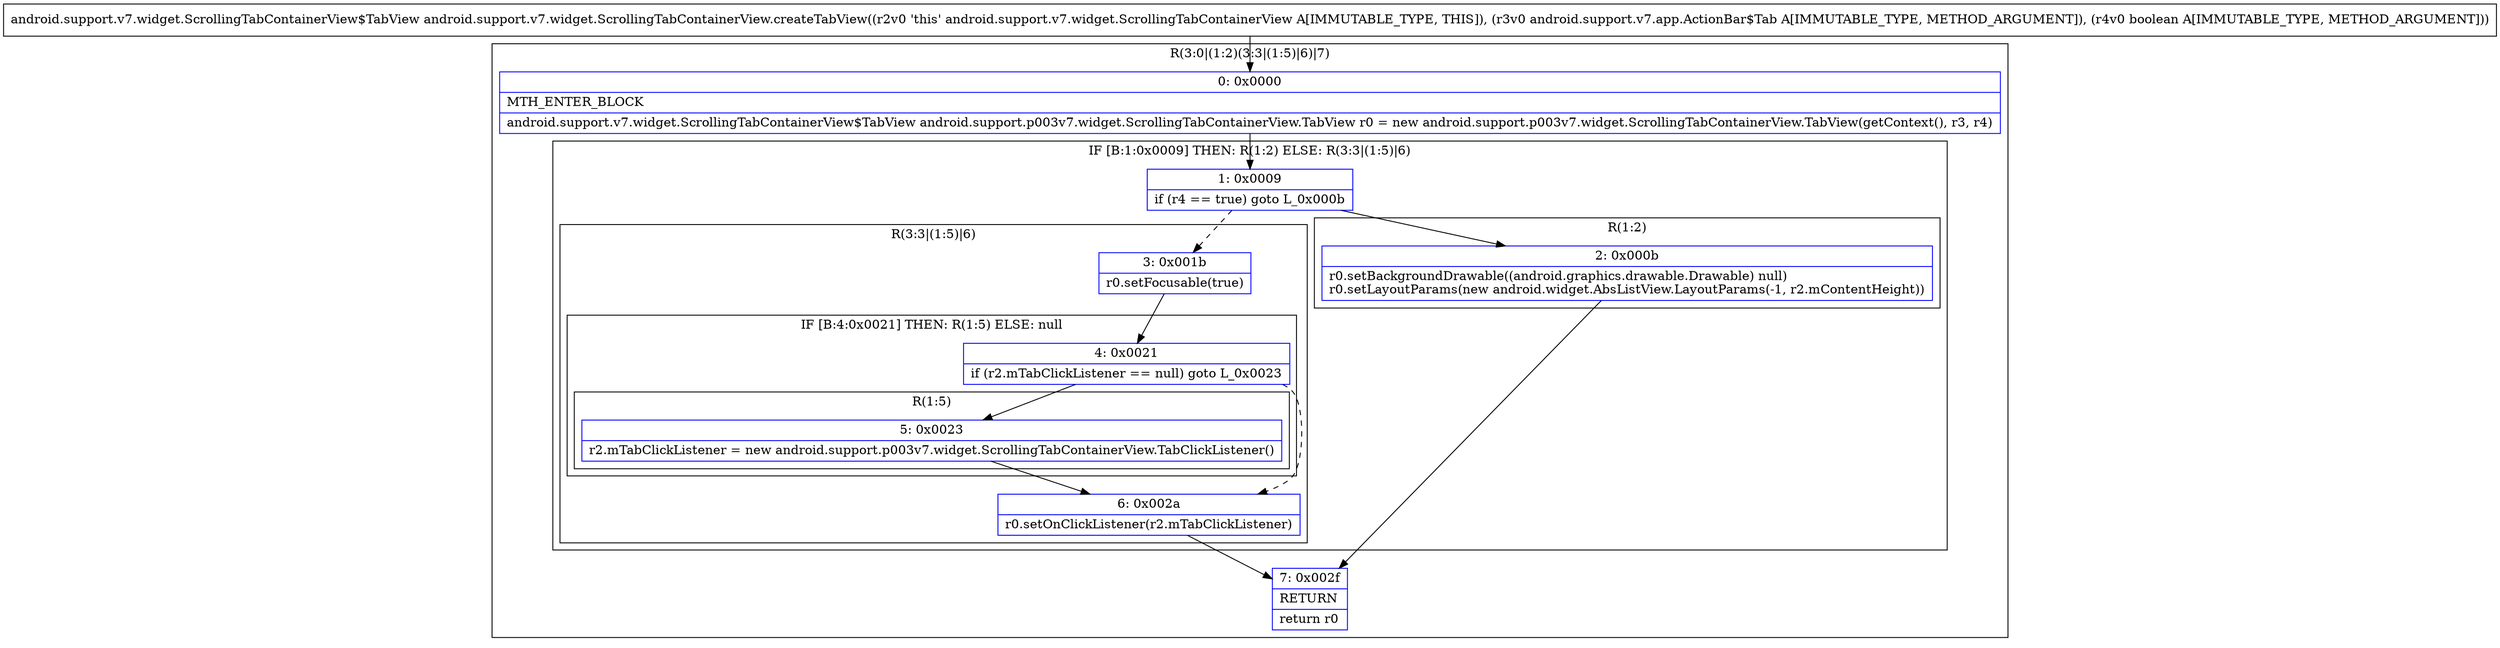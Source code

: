 digraph "CFG forandroid.support.v7.widget.ScrollingTabContainerView.createTabView(Landroid\/support\/v7\/app\/ActionBar$Tab;Z)Landroid\/support\/v7\/widget\/ScrollingTabContainerView$TabView;" {
subgraph cluster_Region_1017977249 {
label = "R(3:0|(1:2)(3:3|(1:5)|6)|7)";
node [shape=record,color=blue];
Node_0 [shape=record,label="{0\:\ 0x0000|MTH_ENTER_BLOCK\l|android.support.v7.widget.ScrollingTabContainerView$TabView android.support.p003v7.widget.ScrollingTabContainerView.TabView r0 = new android.support.p003v7.widget.ScrollingTabContainerView.TabView(getContext(), r3, r4)\l}"];
subgraph cluster_IfRegion_573956294 {
label = "IF [B:1:0x0009] THEN: R(1:2) ELSE: R(3:3|(1:5)|6)";
node [shape=record,color=blue];
Node_1 [shape=record,label="{1\:\ 0x0009|if (r4 == true) goto L_0x000b\l}"];
subgraph cluster_Region_456997540 {
label = "R(1:2)";
node [shape=record,color=blue];
Node_2 [shape=record,label="{2\:\ 0x000b|r0.setBackgroundDrawable((android.graphics.drawable.Drawable) null)\lr0.setLayoutParams(new android.widget.AbsListView.LayoutParams(\-1, r2.mContentHeight))\l}"];
}
subgraph cluster_Region_1761580169 {
label = "R(3:3|(1:5)|6)";
node [shape=record,color=blue];
Node_3 [shape=record,label="{3\:\ 0x001b|r0.setFocusable(true)\l}"];
subgraph cluster_IfRegion_703269172 {
label = "IF [B:4:0x0021] THEN: R(1:5) ELSE: null";
node [shape=record,color=blue];
Node_4 [shape=record,label="{4\:\ 0x0021|if (r2.mTabClickListener == null) goto L_0x0023\l}"];
subgraph cluster_Region_763221407 {
label = "R(1:5)";
node [shape=record,color=blue];
Node_5 [shape=record,label="{5\:\ 0x0023|r2.mTabClickListener = new android.support.p003v7.widget.ScrollingTabContainerView.TabClickListener()\l}"];
}
}
Node_6 [shape=record,label="{6\:\ 0x002a|r0.setOnClickListener(r2.mTabClickListener)\l}"];
}
}
Node_7 [shape=record,label="{7\:\ 0x002f|RETURN\l|return r0\l}"];
}
MethodNode[shape=record,label="{android.support.v7.widget.ScrollingTabContainerView$TabView android.support.v7.widget.ScrollingTabContainerView.createTabView((r2v0 'this' android.support.v7.widget.ScrollingTabContainerView A[IMMUTABLE_TYPE, THIS]), (r3v0 android.support.v7.app.ActionBar$Tab A[IMMUTABLE_TYPE, METHOD_ARGUMENT]), (r4v0 boolean A[IMMUTABLE_TYPE, METHOD_ARGUMENT])) }"];
MethodNode -> Node_0;
Node_0 -> Node_1;
Node_1 -> Node_2;
Node_1 -> Node_3[style=dashed];
Node_2 -> Node_7;
Node_3 -> Node_4;
Node_4 -> Node_5;
Node_4 -> Node_6[style=dashed];
Node_5 -> Node_6;
Node_6 -> Node_7;
}

